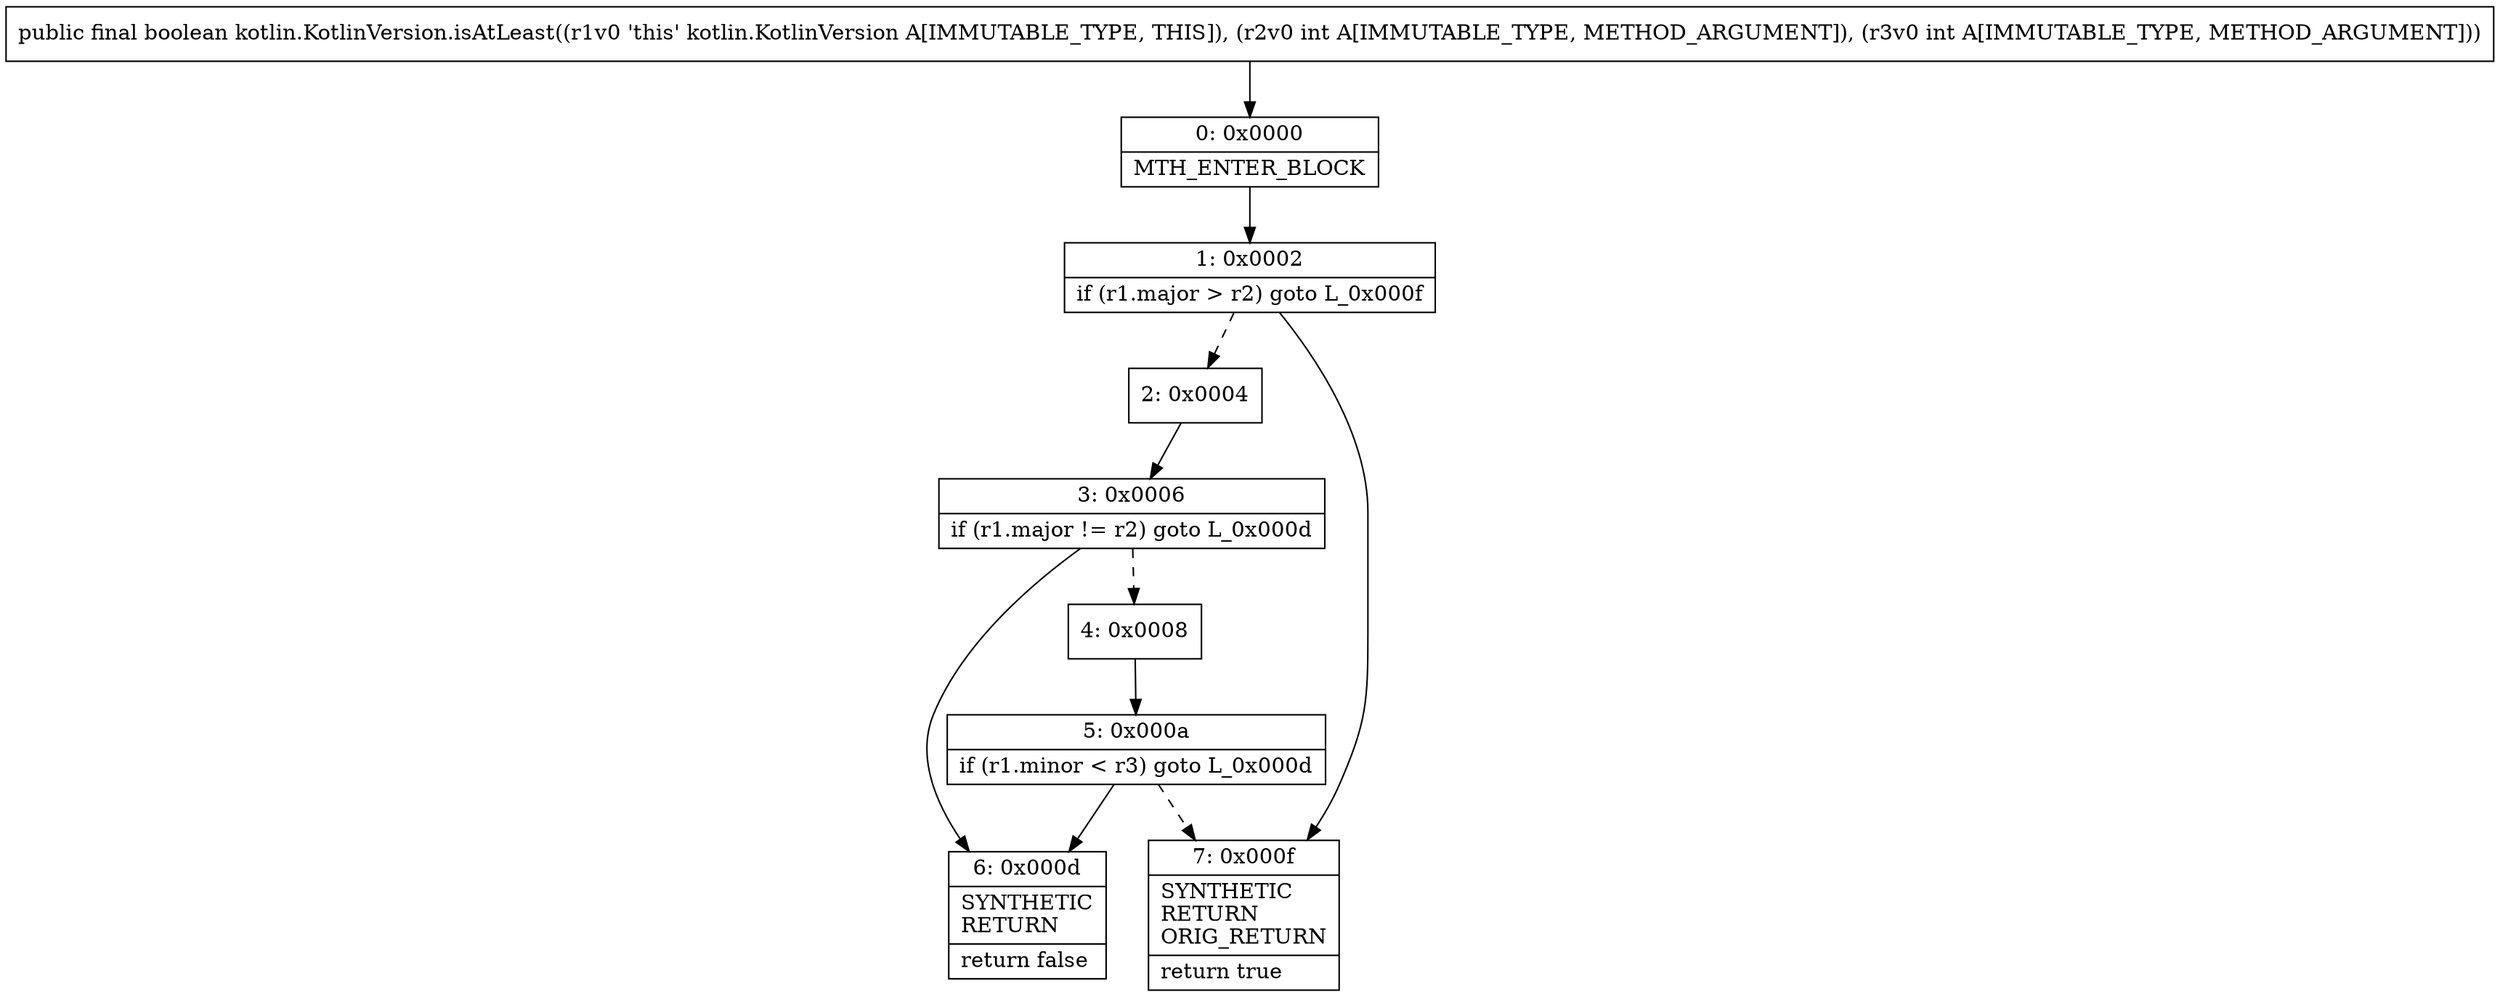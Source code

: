 digraph "CFG forkotlin.KotlinVersion.isAtLeast(II)Z" {
Node_0 [shape=record,label="{0\:\ 0x0000|MTH_ENTER_BLOCK\l}"];
Node_1 [shape=record,label="{1\:\ 0x0002|if (r1.major \> r2) goto L_0x000f\l}"];
Node_2 [shape=record,label="{2\:\ 0x0004}"];
Node_3 [shape=record,label="{3\:\ 0x0006|if (r1.major != r2) goto L_0x000d\l}"];
Node_4 [shape=record,label="{4\:\ 0x0008}"];
Node_5 [shape=record,label="{5\:\ 0x000a|if (r1.minor \< r3) goto L_0x000d\l}"];
Node_6 [shape=record,label="{6\:\ 0x000d|SYNTHETIC\lRETURN\l|return false\l}"];
Node_7 [shape=record,label="{7\:\ 0x000f|SYNTHETIC\lRETURN\lORIG_RETURN\l|return true\l}"];
MethodNode[shape=record,label="{public final boolean kotlin.KotlinVersion.isAtLeast((r1v0 'this' kotlin.KotlinVersion A[IMMUTABLE_TYPE, THIS]), (r2v0 int A[IMMUTABLE_TYPE, METHOD_ARGUMENT]), (r3v0 int A[IMMUTABLE_TYPE, METHOD_ARGUMENT])) }"];
MethodNode -> Node_0;
Node_0 -> Node_1;
Node_1 -> Node_2[style=dashed];
Node_1 -> Node_7;
Node_2 -> Node_3;
Node_3 -> Node_4[style=dashed];
Node_3 -> Node_6;
Node_4 -> Node_5;
Node_5 -> Node_6;
Node_5 -> Node_7[style=dashed];
}

